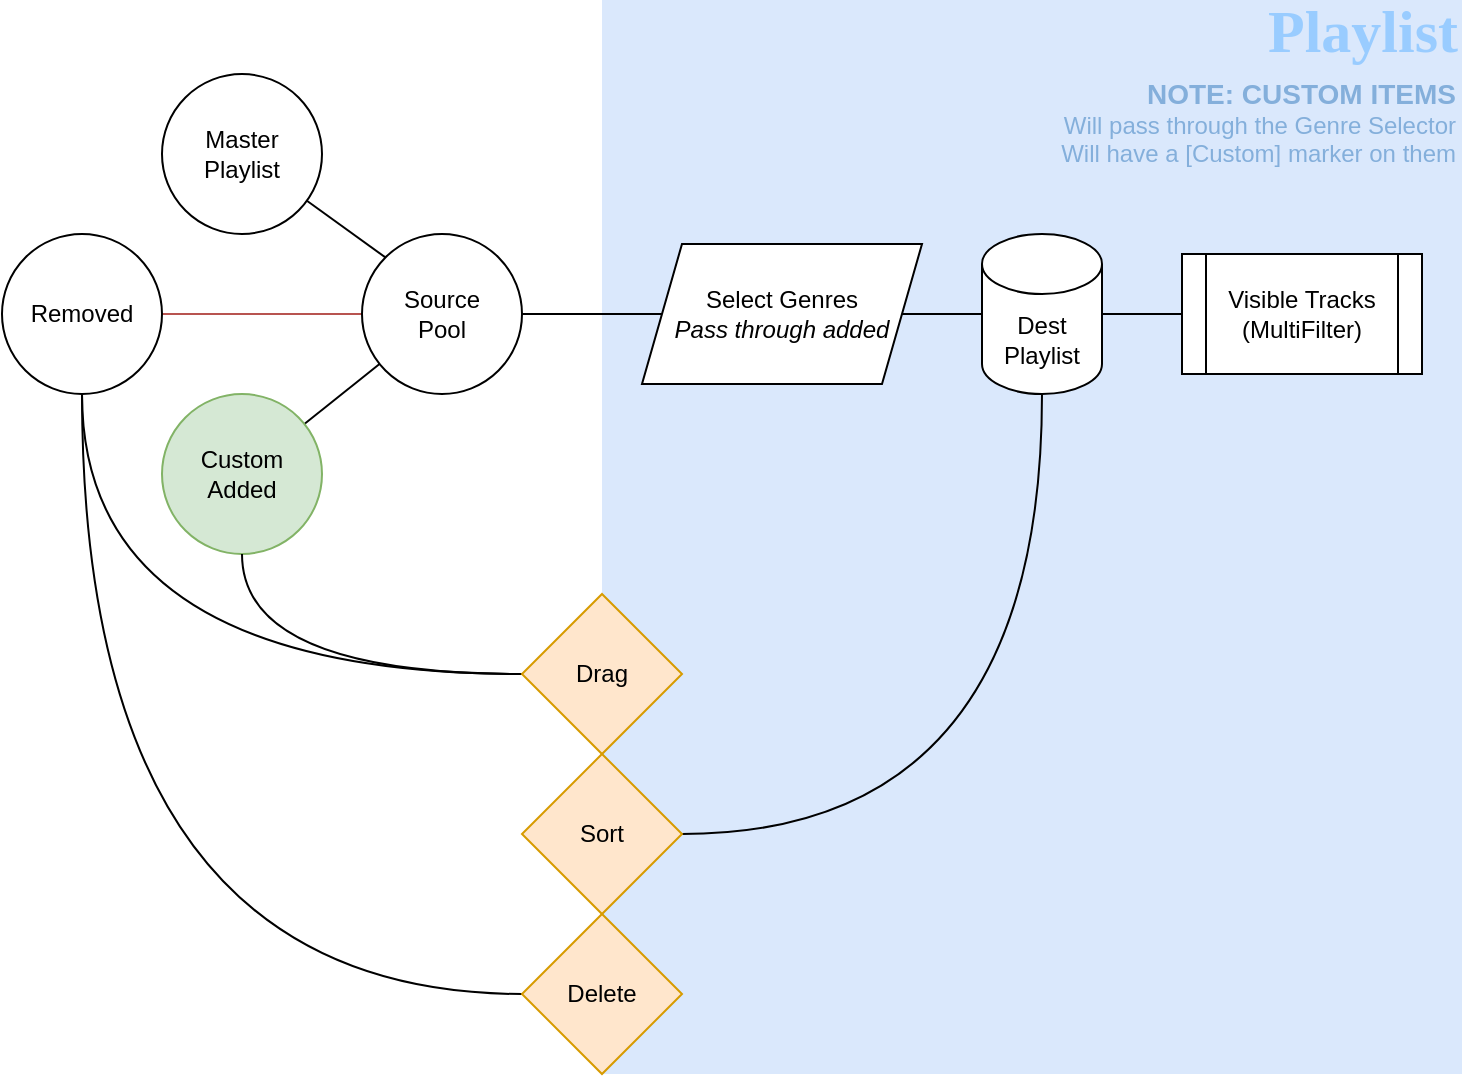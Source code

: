 <mxfile version="13.7.9" type="device"><diagram id="o39UVWoLEhjU3crbZs90" name="Page-1"><mxGraphModel dx="1038" dy="608" grid="0" gridSize="10" guides="1" tooltips="1" connect="1" arrows="1" fold="1" page="1" pageScale="1" pageWidth="827" pageHeight="1169" math="0" shadow="0"><root><mxCell id="0"/><mxCell id="1" parent="0"/><mxCell id="tABQhMZt7Ix1e79J8RA7-27" value="&lt;b&gt;&lt;font style=&quot;font-size: 30px ; line-height: 60%&quot; face=&quot;Verdana&quot; color=&quot;#99ccff&quot;&gt;Playlist&lt;/font&gt;&lt;/b&gt;" style="rounded=0;whiteSpace=wrap;html=1;fillColor=#dae8fc;align=right;verticalAlign=top;strokeColor=none;" parent="1" vertex="1"><mxGeometry x="310" y="43" width="430" height="537" as="geometry"/></mxCell><mxCell id="tABQhMZt7Ix1e79J8RA7-5" style="rounded=0;orthogonalLoop=1;jettySize=auto;html=1;entryX=0;entryY=0;entryDx=0;entryDy=0;endArrow=none;endFill=0;" parent="1" source="tABQhMZt7Ix1e79J8RA7-1" target="tABQhMZt7Ix1e79J8RA7-4" edge="1"><mxGeometry relative="1" as="geometry"/></mxCell><mxCell id="tABQhMZt7Ix1e79J8RA7-1" value="Master Playlist" style="ellipse;whiteSpace=wrap;html=1;aspect=fixed;" parent="1" vertex="1"><mxGeometry x="90" y="80" width="80" height="80" as="geometry"/></mxCell><mxCell id="tABQhMZt7Ix1e79J8RA7-6" style="edgeStyle=none;rounded=0;orthogonalLoop=1;jettySize=auto;html=1;endArrow=none;endFill=0;" parent="1" source="tABQhMZt7Ix1e79J8RA7-2" target="tABQhMZt7Ix1e79J8RA7-4" edge="1"><mxGeometry relative="1" as="geometry"/></mxCell><mxCell id="tABQhMZt7Ix1e79J8RA7-2" value="Custom&lt;br&gt;Added" style="ellipse;whiteSpace=wrap;html=1;aspect=fixed;fillColor=#d5e8d4;strokeColor=#82b366;" parent="1" vertex="1"><mxGeometry x="90" y="240" width="80" height="80" as="geometry"/></mxCell><mxCell id="tABQhMZt7Ix1e79J8RA7-7" style="edgeStyle=none;rounded=0;orthogonalLoop=1;jettySize=auto;html=1;endArrow=none;endFill=0;fillColor=#f8cecc;strokeColor=#b85450;" parent="1" source="tABQhMZt7Ix1e79J8RA7-3" target="tABQhMZt7Ix1e79J8RA7-4" edge="1"><mxGeometry relative="1" as="geometry"/></mxCell><mxCell id="tABQhMZt7Ix1e79J8RA7-3" value="Removed" style="ellipse;whiteSpace=wrap;html=1;aspect=fixed;" parent="1" vertex="1"><mxGeometry x="10" y="160" width="80" height="80" as="geometry"/></mxCell><mxCell id="tABQhMZt7Ix1e79J8RA7-11" style="edgeStyle=none;rounded=0;orthogonalLoop=1;jettySize=auto;html=1;endArrow=none;endFill=0;" parent="1" source="tABQhMZt7Ix1e79J8RA7-4" target="tABQhMZt7Ix1e79J8RA7-10" edge="1"><mxGeometry relative="1" as="geometry"/></mxCell><mxCell id="tABQhMZt7Ix1e79J8RA7-4" value="Source&lt;br&gt;Pool" style="ellipse;whiteSpace=wrap;html=1;aspect=fixed;" parent="1" vertex="1"><mxGeometry x="190" y="160" width="80" height="80" as="geometry"/></mxCell><mxCell id="tABQhMZt7Ix1e79J8RA7-14" style="edgeStyle=none;rounded=0;orthogonalLoop=1;jettySize=auto;html=1;endArrow=none;endFill=0;" parent="1" source="tABQhMZt7Ix1e79J8RA7-9" target="tABQhMZt7Ix1e79J8RA7-13" edge="1"><mxGeometry relative="1" as="geometry"/></mxCell><mxCell id="tABQhMZt7Ix1e79J8RA7-9" value="Dest&lt;br&gt;Playlist" style="shape=cylinder3;whiteSpace=wrap;html=1;boundedLbl=1;backgroundOutline=1;size=15;" parent="1" vertex="1"><mxGeometry x="500" y="160" width="60" height="80" as="geometry"/></mxCell><mxCell id="tABQhMZt7Ix1e79J8RA7-12" style="edgeStyle=none;rounded=0;orthogonalLoop=1;jettySize=auto;html=1;entryX=0;entryY=0.5;entryDx=0;entryDy=0;entryPerimeter=0;endArrow=none;endFill=0;" parent="1" source="tABQhMZt7Ix1e79J8RA7-10" target="tABQhMZt7Ix1e79J8RA7-9" edge="1"><mxGeometry relative="1" as="geometry"/></mxCell><mxCell id="tABQhMZt7Ix1e79J8RA7-10" value="Select Genres&lt;br&gt;&lt;i&gt;Pass through added&lt;/i&gt;" style="shape=parallelogram;perimeter=parallelogramPerimeter;whiteSpace=wrap;html=1;fixedSize=1;" parent="1" vertex="1"><mxGeometry x="330" y="165" width="140" height="70" as="geometry"/></mxCell><mxCell id="tABQhMZt7Ix1e79J8RA7-13" value="Visible Tracks&lt;br&gt;(MultiFilter)" style="shape=process;whiteSpace=wrap;html=1;backgroundOutline=1;" parent="1" vertex="1"><mxGeometry x="600" y="170" width="120" height="60" as="geometry"/></mxCell><mxCell id="tABQhMZt7Ix1e79J8RA7-16" style="edgeStyle=orthogonalEdgeStyle;rounded=0;orthogonalLoop=1;jettySize=auto;html=1;endArrow=none;endFill=0;curved=1;" parent="1" source="tABQhMZt7Ix1e79J8RA7-15" target="tABQhMZt7Ix1e79J8RA7-3" edge="1"><mxGeometry relative="1" as="geometry"/></mxCell><mxCell id="tABQhMZt7Ix1e79J8RA7-15" value="Delete" style="rhombus;whiteSpace=wrap;html=1;fillColor=#ffe6cc;strokeColor=#d79b00;" parent="1" vertex="1"><mxGeometry x="270" y="500" width="80" height="80" as="geometry"/></mxCell><mxCell id="tABQhMZt7Ix1e79J8RA7-18" style="edgeStyle=orthogonalEdgeStyle;curved=1;rounded=0;orthogonalLoop=1;jettySize=auto;html=1;endArrow=none;endFill=0;" parent="1" source="tABQhMZt7Ix1e79J8RA7-17" target="tABQhMZt7Ix1e79J8RA7-3" edge="1"><mxGeometry relative="1" as="geometry"/></mxCell><mxCell id="tABQhMZt7Ix1e79J8RA7-19" style="edgeStyle=orthogonalEdgeStyle;curved=1;rounded=0;orthogonalLoop=1;jettySize=auto;html=1;endArrow=none;endFill=0;" parent="1" source="tABQhMZt7Ix1e79J8RA7-17" target="tABQhMZt7Ix1e79J8RA7-2" edge="1"><mxGeometry relative="1" as="geometry"/></mxCell><mxCell id="tABQhMZt7Ix1e79J8RA7-17" value="Drag" style="rhombus;whiteSpace=wrap;html=1;fillColor=#ffe6cc;strokeColor=#d79b00;" parent="1" vertex="1"><mxGeometry x="270" y="340" width="80" height="80" as="geometry"/></mxCell><mxCell id="tABQhMZt7Ix1e79J8RA7-25" style="edgeStyle=orthogonalEdgeStyle;curved=1;rounded=0;orthogonalLoop=1;jettySize=auto;html=1;endArrow=none;endFill=0;" parent="1" source="tABQhMZt7Ix1e79J8RA7-21" target="tABQhMZt7Ix1e79J8RA7-9" edge="1"><mxGeometry relative="1" as="geometry"/></mxCell><mxCell id="tABQhMZt7Ix1e79J8RA7-21" value="Sort" style="rhombus;whiteSpace=wrap;html=1;fillColor=#ffe6cc;strokeColor=#d79b00;" parent="1" vertex="1"><mxGeometry x="270" y="420" width="80" height="80" as="geometry"/></mxCell><mxCell id="tABQhMZt7Ix1e79J8RA7-29" value="&lt;font color=&quot;#84afdb&quot;&gt;&lt;span style=&quot;font-size: 14px&quot;&gt;&lt;b&gt;NOTE: CUSTOM ITEMS&lt;br&gt;&lt;/b&gt;&lt;/span&gt;Will pass through the Genre Selector&lt;br&gt;Will have a [Custom] marker on them&lt;/font&gt;" style="text;html=1;align=right;verticalAlign=middle;resizable=0;points=[];autosize=1;" parent="1" vertex="1"><mxGeometry x="530" y="81" width="208" height="46" as="geometry"/></mxCell></root></mxGraphModel></diagram></mxfile>
